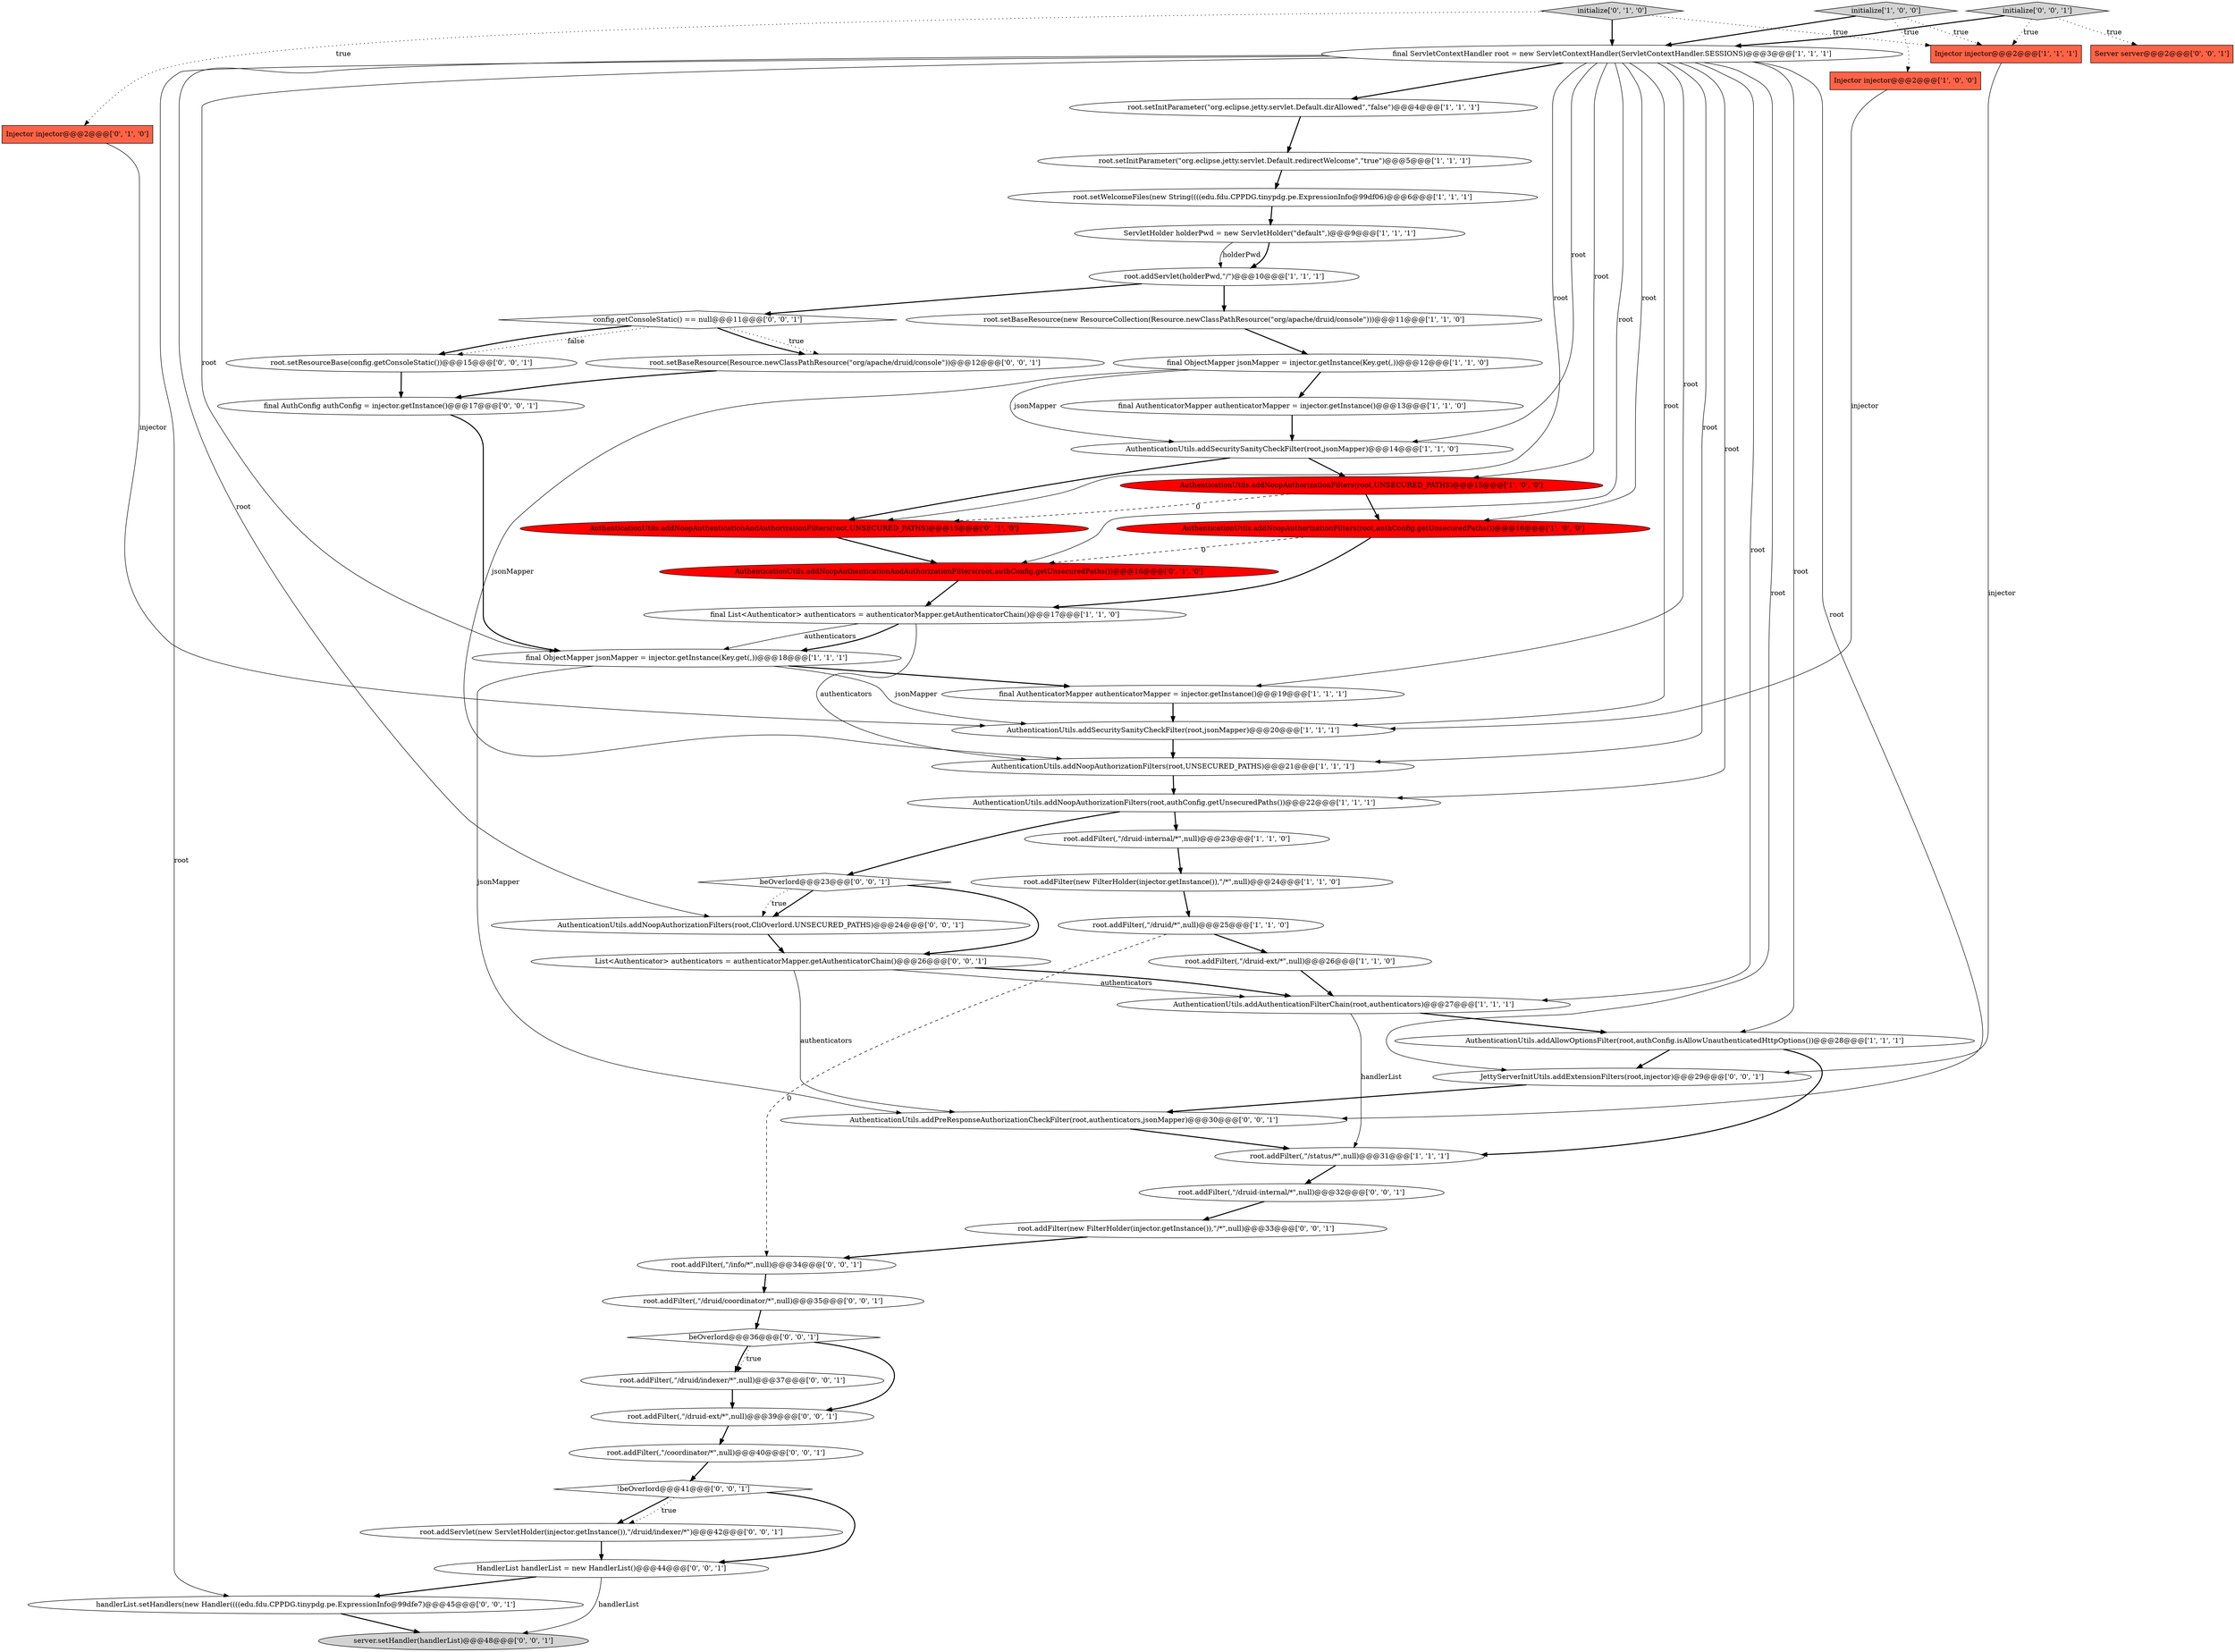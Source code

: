 digraph {
7 [style = filled, label = "root.addFilter(,\"/druid-ext/*\",null)@@@26@@@['1', '1', '0']", fillcolor = white, shape = ellipse image = "AAA0AAABBB1BBB"];
46 [style = filled, label = "root.addFilter(,\"/druid/coordinator/*\",null)@@@35@@@['0', '0', '1']", fillcolor = white, shape = ellipse image = "AAA0AAABBB3BBB"];
47 [style = filled, label = "root.addFilter(new FilterHolder(injector.getInstance()),\"/*\",null)@@@33@@@['0', '0', '1']", fillcolor = white, shape = ellipse image = "AAA0AAABBB3BBB"];
34 [style = filled, label = "root.addFilter(,\"/coordinator/*\",null)@@@40@@@['0', '0', '1']", fillcolor = white, shape = ellipse image = "AAA0AAABBB3BBB"];
9 [style = filled, label = "final ObjectMapper jsonMapper = injector.getInstance(Key.get(,))@@@18@@@['1', '1', '1']", fillcolor = white, shape = ellipse image = "AAA0AAABBB1BBB"];
2 [style = filled, label = "final ObjectMapper jsonMapper = injector.getInstance(Key.get(,))@@@12@@@['1', '1', '0']", fillcolor = white, shape = ellipse image = "AAA0AAABBB1BBB"];
0 [style = filled, label = "Injector injector@@@2@@@['1', '0', '0']", fillcolor = tomato, shape = box image = "AAA0AAABBB1BBB"];
5 [style = filled, label = "root.addFilter(,\"/druid/*\",null)@@@25@@@['1', '1', '0']", fillcolor = white, shape = ellipse image = "AAA0AAABBB1BBB"];
11 [style = filled, label = "AuthenticationUtils.addNoopAuthorizationFilters(root,authConfig.getUnsecuredPaths())@@@16@@@['1', '0', '0']", fillcolor = red, shape = ellipse image = "AAA1AAABBB1BBB"];
4 [style = filled, label = "AuthenticationUtils.addAuthenticationFilterChain(root,authenticators)@@@27@@@['1', '1', '1']", fillcolor = white, shape = ellipse image = "AAA0AAABBB1BBB"];
39 [style = filled, label = "initialize['0', '0', '1']", fillcolor = lightgray, shape = diamond image = "AAA0AAABBB3BBB"];
42 [style = filled, label = "AuthenticationUtils.addPreResponseAuthorizationCheckFilter(root,authenticators,jsonMapper)@@@30@@@['0', '0', '1']", fillcolor = white, shape = ellipse image = "AAA0AAABBB3BBB"];
55 [style = filled, label = "JettyServerInitUtils.addExtensionFilters(root,injector)@@@29@@@['0', '0', '1']", fillcolor = white, shape = ellipse image = "AAA0AAABBB3BBB"];
6 [style = filled, label = "root.addFilter(,\"/druid-internal/*\",null)@@@23@@@['1', '1', '0']", fillcolor = white, shape = ellipse image = "AAA0AAABBB1BBB"];
21 [style = filled, label = "root.addFilter(new FilterHolder(injector.getInstance()),\"/*\",null)@@@24@@@['1', '1', '0']", fillcolor = white, shape = ellipse image = "AAA0AAABBB1BBB"];
36 [style = filled, label = "!beOverlord@@@41@@@['0', '0', '1']", fillcolor = white, shape = diamond image = "AAA0AAABBB3BBB"];
52 [style = filled, label = "beOverlord@@@23@@@['0', '0', '1']", fillcolor = white, shape = diamond image = "AAA0AAABBB3BBB"];
25 [style = filled, label = "final List<Authenticator> authenticators = authenticatorMapper.getAuthenticatorChain()@@@17@@@['1', '1', '0']", fillcolor = white, shape = ellipse image = "AAA0AAABBB1BBB"];
53 [style = filled, label = "root.addFilter(,\"/druid/indexer/*\",null)@@@37@@@['0', '0', '1']", fillcolor = white, shape = ellipse image = "AAA0AAABBB3BBB"];
50 [style = filled, label = "handlerList.setHandlers(new Handler((((edu.fdu.CPPDG.tinypdg.pe.ExpressionInfo@99dfe7)@@@45@@@['0', '0', '1']", fillcolor = white, shape = ellipse image = "AAA0AAABBB3BBB"];
20 [style = filled, label = "AuthenticationUtils.addNoopAuthorizationFilters(root,UNSECURED_PATHS)@@@21@@@['1', '1', '1']", fillcolor = white, shape = ellipse image = "AAA0AAABBB1BBB"];
12 [style = filled, label = "root.setBaseResource(new ResourceCollection(Resource.newClassPathResource(\"org/apache/druid/console\")))@@@11@@@['1', '1', '0']", fillcolor = white, shape = ellipse image = "AAA0AAABBB1BBB"];
19 [style = filled, label = "root.addServlet(holderPwd,\"/\")@@@10@@@['1', '1', '1']", fillcolor = white, shape = ellipse image = "AAA0AAABBB1BBB"];
10 [style = filled, label = "AuthenticationUtils.addSecuritySanityCheckFilter(root,jsonMapper)@@@20@@@['1', '1', '1']", fillcolor = white, shape = ellipse image = "AAA0AAABBB1BBB"];
22 [style = filled, label = "root.setWelcomeFiles(new String((((edu.fdu.CPPDG.tinypdg.pe.ExpressionInfo@99df06)@@@6@@@['1', '1', '1']", fillcolor = white, shape = ellipse image = "AAA0AAABBB1BBB"];
40 [style = filled, label = "root.addFilter(,\"/druid-internal/*\",null)@@@32@@@['0', '0', '1']", fillcolor = white, shape = ellipse image = "AAA0AAABBB3BBB"];
30 [style = filled, label = "AuthenticationUtils.addNoopAuthenticationAndAuthorizationFilters(root,authConfig.getUnsecuredPaths())@@@16@@@['0', '1', '0']", fillcolor = red, shape = ellipse image = "AAA1AAABBB2BBB"];
41 [style = filled, label = "server.setHandler(handlerList)@@@48@@@['0', '0', '1']", fillcolor = lightgray, shape = ellipse image = "AAA0AAABBB3BBB"];
31 [style = filled, label = "initialize['0', '1', '0']", fillcolor = lightgray, shape = diamond image = "AAA0AAABBB2BBB"];
15 [style = filled, label = "AuthenticationUtils.addAllowOptionsFilter(root,authConfig.isAllowUnauthenticatedHttpOptions())@@@28@@@['1', '1', '1']", fillcolor = white, shape = ellipse image = "AAA0AAABBB1BBB"];
17 [style = filled, label = "AuthenticationUtils.addNoopAuthorizationFilters(root,authConfig.getUnsecuredPaths())@@@22@@@['1', '1', '1']", fillcolor = white, shape = ellipse image = "AAA0AAABBB1BBB"];
13 [style = filled, label = "root.setInitParameter(\"org.eclipse.jetty.servlet.Default.dirAllowed\",\"false\")@@@4@@@['1', '1', '1']", fillcolor = white, shape = ellipse image = "AAA0AAABBB1BBB"];
8 [style = filled, label = "AuthenticationUtils.addNoopAuthorizationFilters(root,UNSECURED_PATHS)@@@15@@@['1', '0', '0']", fillcolor = red, shape = ellipse image = "AAA1AAABBB1BBB"];
23 [style = filled, label = "root.addFilter(,\"/status/*\",null)@@@31@@@['1', '1', '1']", fillcolor = white, shape = ellipse image = "AAA0AAABBB1BBB"];
38 [style = filled, label = "beOverlord@@@36@@@['0', '0', '1']", fillcolor = white, shape = diamond image = "AAA0AAABBB3BBB"];
28 [style = filled, label = "Injector injector@@@2@@@['0', '1', '0']", fillcolor = tomato, shape = box image = "AAA0AAABBB2BBB"];
35 [style = filled, label = "root.addServlet(new ServletHolder(injector.getInstance()),\"/druid/indexer/*\")@@@42@@@['0', '0', '1']", fillcolor = white, shape = ellipse image = "AAA0AAABBB3BBB"];
1 [style = filled, label = "initialize['1', '0', '0']", fillcolor = lightgray, shape = diamond image = "AAA0AAABBB1BBB"];
18 [style = filled, label = "final AuthenticatorMapper authenticatorMapper = injector.getInstance()@@@19@@@['1', '1', '1']", fillcolor = white, shape = ellipse image = "AAA0AAABBB1BBB"];
49 [style = filled, label = "config.getConsoleStatic() == null@@@11@@@['0', '0', '1']", fillcolor = white, shape = diamond image = "AAA0AAABBB3BBB"];
27 [style = filled, label = "final ServletContextHandler root = new ServletContextHandler(ServletContextHandler.SESSIONS)@@@3@@@['1', '1', '1']", fillcolor = white, shape = ellipse image = "AAA0AAABBB1BBB"];
44 [style = filled, label = "root.addFilter(,\"/info/*\",null)@@@34@@@['0', '0', '1']", fillcolor = white, shape = ellipse image = "AAA0AAABBB3BBB"];
14 [style = filled, label = "final AuthenticatorMapper authenticatorMapper = injector.getInstance()@@@13@@@['1', '1', '0']", fillcolor = white, shape = ellipse image = "AAA0AAABBB1BBB"];
33 [style = filled, label = "HandlerList handlerList = new HandlerList()@@@44@@@['0', '0', '1']", fillcolor = white, shape = ellipse image = "AAA0AAABBB3BBB"];
3 [style = filled, label = "Injector injector@@@2@@@['1', '1', '1']", fillcolor = tomato, shape = box image = "AAA0AAABBB1BBB"];
48 [style = filled, label = "root.addFilter(,\"/druid-ext/*\",null)@@@39@@@['0', '0', '1']", fillcolor = white, shape = ellipse image = "AAA0AAABBB3BBB"];
51 [style = filled, label = "root.setBaseResource(Resource.newClassPathResource(\"org/apache/druid/console\"))@@@12@@@['0', '0', '1']", fillcolor = white, shape = ellipse image = "AAA0AAABBB3BBB"];
16 [style = filled, label = "root.setInitParameter(\"org.eclipse.jetty.servlet.Default.redirectWelcome\",\"true\")@@@5@@@['1', '1', '1']", fillcolor = white, shape = ellipse image = "AAA0AAABBB1BBB"];
54 [style = filled, label = "final AuthConfig authConfig = injector.getInstance()@@@17@@@['0', '0', '1']", fillcolor = white, shape = ellipse image = "AAA0AAABBB3BBB"];
45 [style = filled, label = "root.setResourceBase(config.getConsoleStatic())@@@15@@@['0', '0', '1']", fillcolor = white, shape = ellipse image = "AAA0AAABBB3BBB"];
26 [style = filled, label = "ServletHolder holderPwd = new ServletHolder(\"default\",)@@@9@@@['1', '1', '1']", fillcolor = white, shape = ellipse image = "AAA0AAABBB1BBB"];
32 [style = filled, label = "Server server@@@2@@@['0', '0', '1']", fillcolor = tomato, shape = box image = "AAA0AAABBB3BBB"];
37 [style = filled, label = "List<Authenticator> authenticators = authenticatorMapper.getAuthenticatorChain()@@@26@@@['0', '0', '1']", fillcolor = white, shape = ellipse image = "AAA0AAABBB3BBB"];
43 [style = filled, label = "AuthenticationUtils.addNoopAuthorizationFilters(root,CliOverlord.UNSECURED_PATHS)@@@24@@@['0', '0', '1']", fillcolor = white, shape = ellipse image = "AAA0AAABBB3BBB"];
24 [style = filled, label = "AuthenticationUtils.addSecuritySanityCheckFilter(root,jsonMapper)@@@14@@@['1', '1', '0']", fillcolor = white, shape = ellipse image = "AAA0AAABBB1BBB"];
29 [style = filled, label = "AuthenticationUtils.addNoopAuthenticationAndAuthorizationFilters(root,UNSECURED_PATHS)@@@15@@@['0', '1', '0']", fillcolor = red, shape = ellipse image = "AAA1AAABBB2BBB"];
27->13 [style = bold, label=""];
14->24 [style = bold, label=""];
25->9 [style = solid, label="authenticators"];
15->55 [style = bold, label=""];
42->23 [style = bold, label=""];
27->11 [style = solid, label="root"];
27->42 [style = solid, label="root"];
29->30 [style = bold, label=""];
4->15 [style = bold, label=""];
1->27 [style = bold, label=""];
49->51 [style = bold, label=""];
37->42 [style = solid, label="authenticators"];
36->33 [style = bold, label=""];
1->3 [style = dotted, label="true"];
44->46 [style = bold, label=""];
12->2 [style = bold, label=""];
49->45 [style = dotted, label="false"];
31->28 [style = dotted, label="true"];
2->14 [style = bold, label=""];
40->47 [style = bold, label=""];
27->8 [style = solid, label="root"];
27->9 [style = solid, label="root"];
27->4 [style = solid, label="root"];
1->0 [style = dotted, label="true"];
31->3 [style = dotted, label="true"];
27->55 [style = solid, label="root"];
8->11 [style = bold, label=""];
27->18 [style = solid, label="root"];
48->34 [style = bold, label=""];
11->25 [style = bold, label=""];
53->48 [style = bold, label=""];
46->38 [style = bold, label=""];
19->12 [style = bold, label=""];
28->10 [style = solid, label="injector"];
51->54 [style = bold, label=""];
52->37 [style = bold, label=""];
38->53 [style = bold, label=""];
27->15 [style = solid, label="root"];
33->50 [style = bold, label=""];
13->16 [style = bold, label=""];
49->51 [style = dotted, label="true"];
9->10 [style = solid, label="jsonMapper"];
33->41 [style = solid, label="handlerList"];
31->27 [style = bold, label=""];
2->24 [style = solid, label="jsonMapper"];
34->36 [style = bold, label=""];
47->44 [style = bold, label=""];
5->7 [style = bold, label=""];
25->20 [style = solid, label="authenticators"];
24->8 [style = bold, label=""];
36->35 [style = bold, label=""];
50->41 [style = bold, label=""];
27->50 [style = solid, label="root"];
22->26 [style = bold, label=""];
49->45 [style = bold, label=""];
17->52 [style = bold, label=""];
17->6 [style = bold, label=""];
6->21 [style = bold, label=""];
25->9 [style = bold, label=""];
39->3 [style = dotted, label="true"];
7->4 [style = bold, label=""];
26->19 [style = bold, label=""];
38->48 [style = bold, label=""];
55->42 [style = bold, label=""];
27->30 [style = solid, label="root"];
21->5 [style = bold, label=""];
9->42 [style = solid, label="jsonMapper"];
52->43 [style = bold, label=""];
9->18 [style = bold, label=""];
18->10 [style = bold, label=""];
37->4 [style = solid, label="authenticators"];
27->29 [style = solid, label="root"];
27->24 [style = solid, label="root"];
27->20 [style = solid, label="root"];
8->29 [style = dashed, label="0"];
5->44 [style = dashed, label="0"];
15->23 [style = bold, label=""];
27->10 [style = solid, label="root"];
10->20 [style = bold, label=""];
20->17 [style = bold, label=""];
52->43 [style = dotted, label="true"];
27->43 [style = solid, label="root"];
35->33 [style = bold, label=""];
30->25 [style = bold, label=""];
24->29 [style = bold, label=""];
43->37 [style = bold, label=""];
2->20 [style = solid, label="jsonMapper"];
27->17 [style = solid, label="root"];
16->22 [style = bold, label=""];
39->27 [style = bold, label=""];
37->4 [style = bold, label=""];
4->23 [style = solid, label="handlerList"];
45->54 [style = bold, label=""];
3->55 [style = solid, label="injector"];
39->32 [style = dotted, label="true"];
38->53 [style = dotted, label="true"];
19->49 [style = bold, label=""];
23->40 [style = bold, label=""];
0->10 [style = solid, label="injector"];
54->9 [style = bold, label=""];
36->35 [style = dotted, label="true"];
11->30 [style = dashed, label="0"];
26->19 [style = solid, label="holderPwd"];
}
